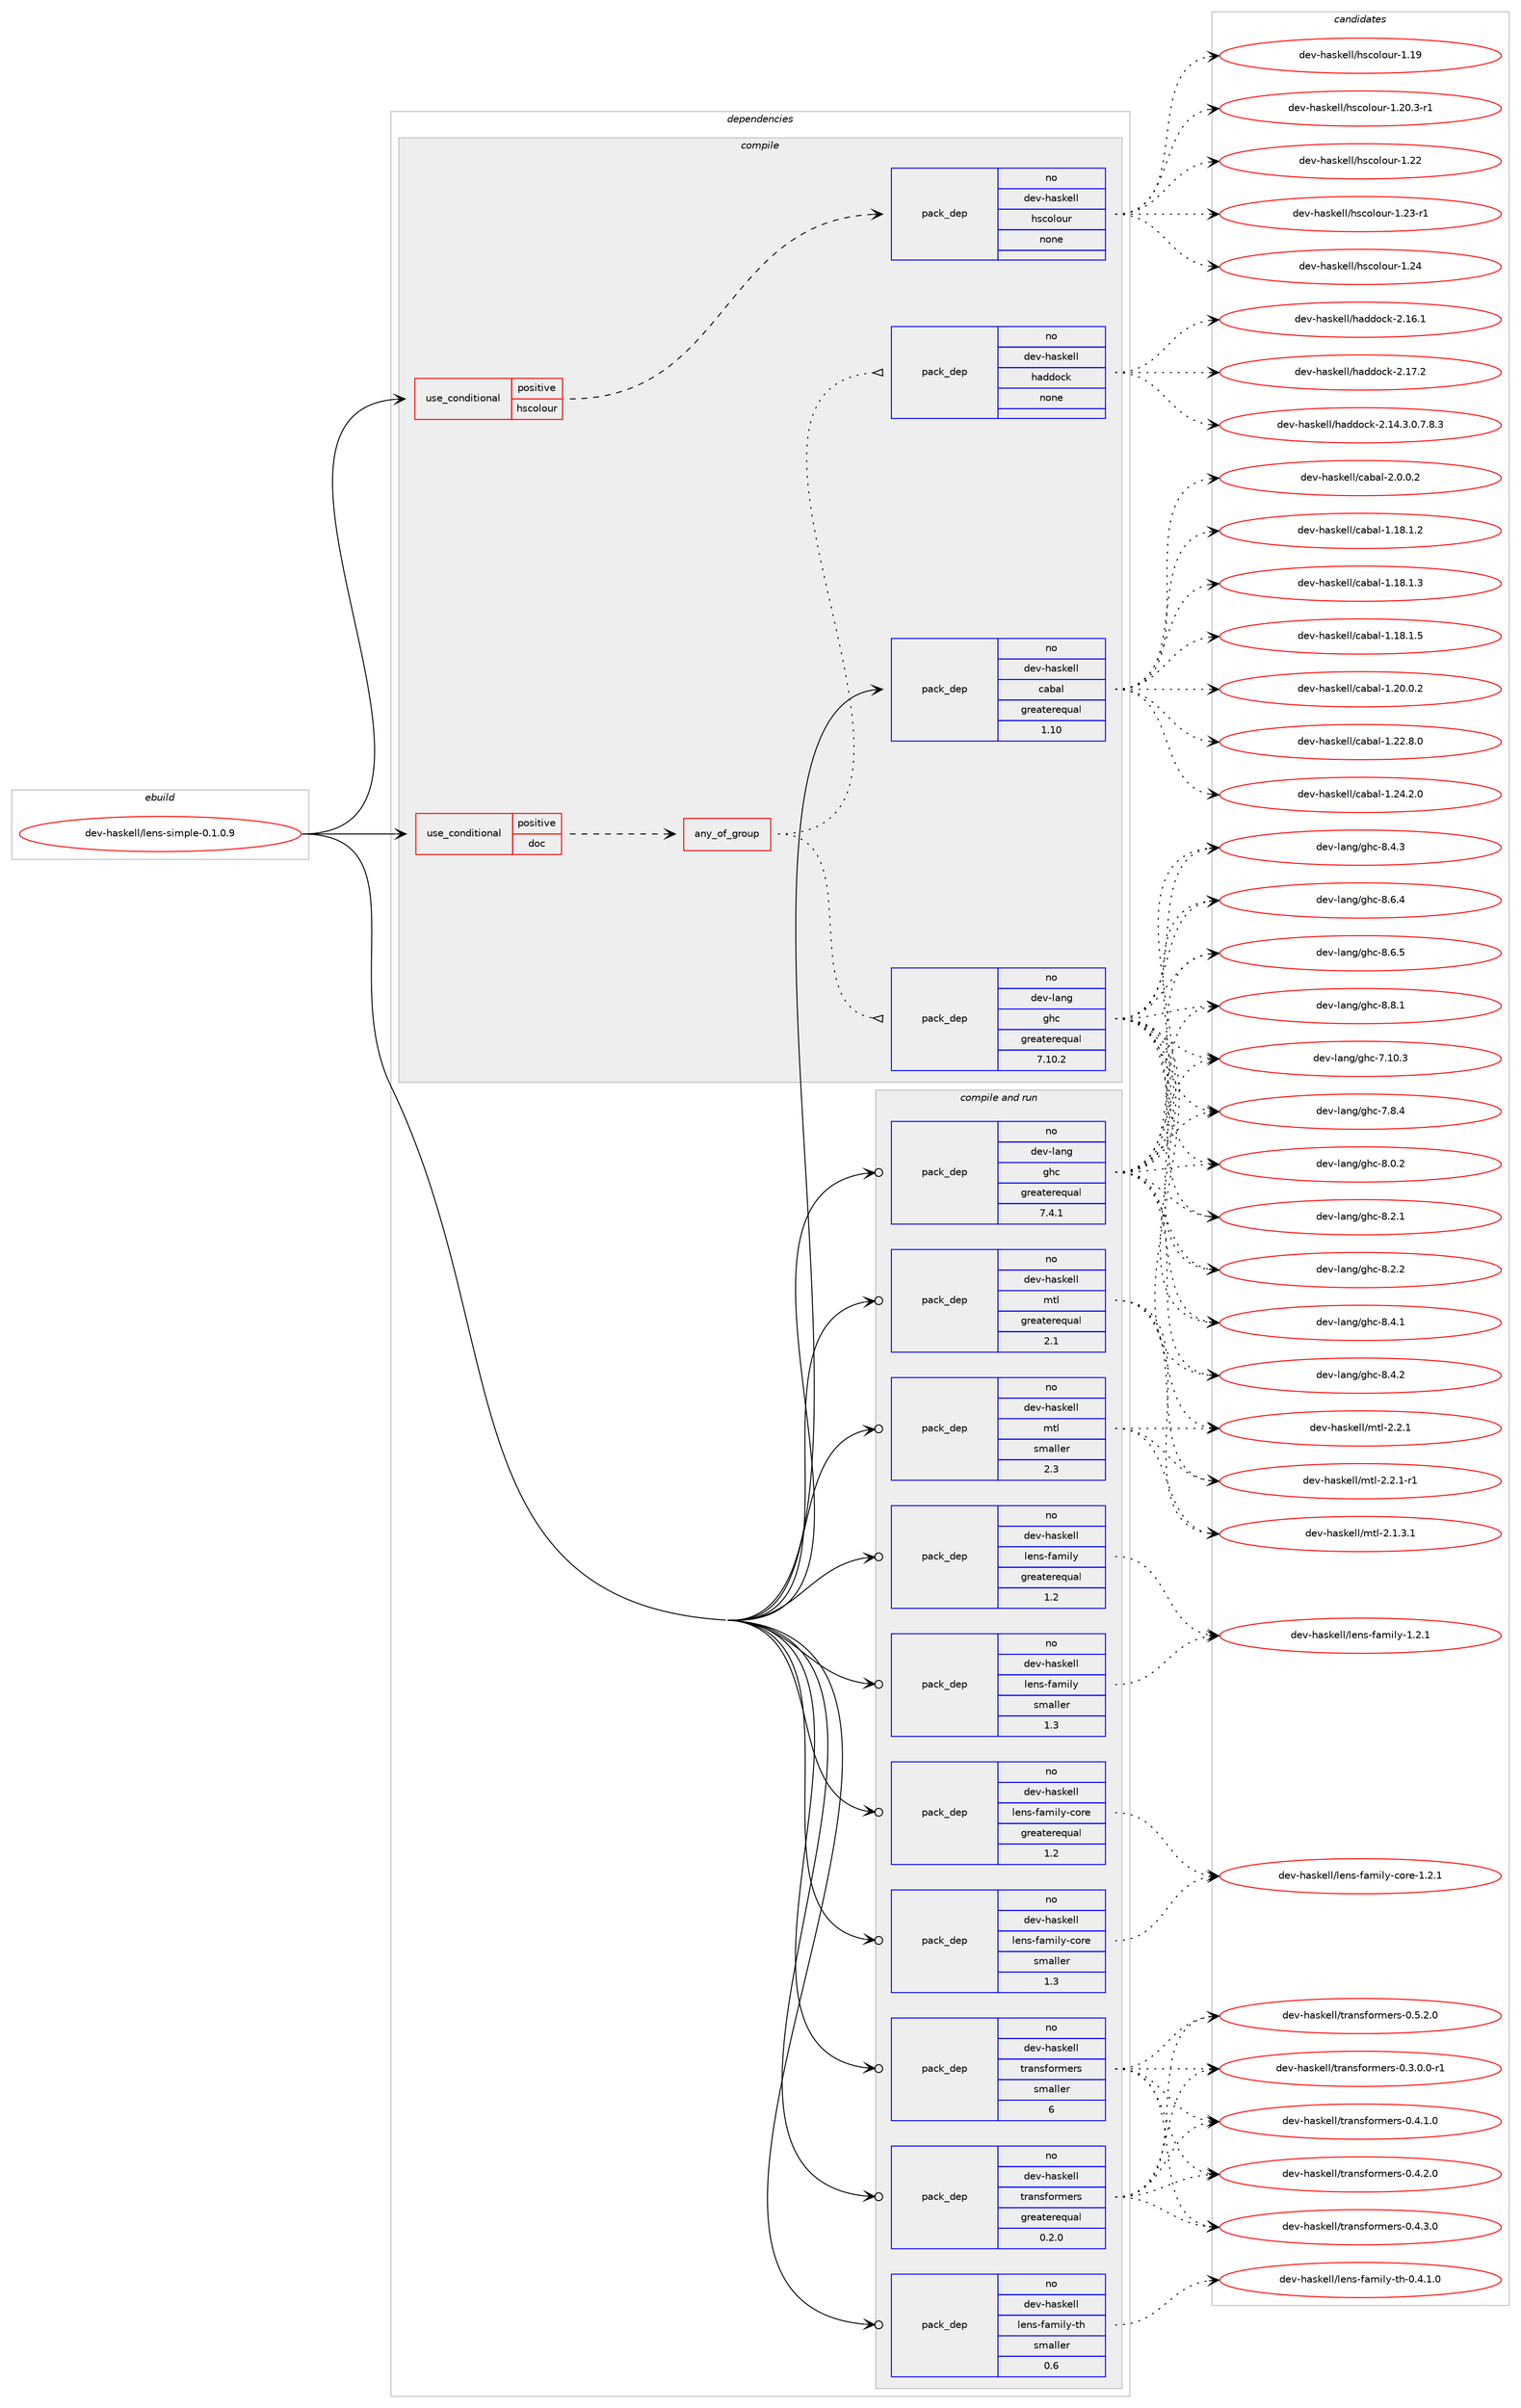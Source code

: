 digraph prolog {

# *************
# Graph options
# *************

newrank=true;
concentrate=true;
compound=true;
graph [rankdir=LR,fontname=Helvetica,fontsize=10,ranksep=1.5];#, ranksep=2.5, nodesep=0.2];
edge  [arrowhead=vee];
node  [fontname=Helvetica,fontsize=10];

# **********
# The ebuild
# **********

subgraph cluster_leftcol {
color=gray;
rank=same;
label=<<i>ebuild</i>>;
id [label="dev-haskell/lens-simple-0.1.0.9", color=red, width=4, href="../dev-haskell/lens-simple-0.1.0.9.svg"];
}

# ****************
# The dependencies
# ****************

subgraph cluster_midcol {
color=gray;
label=<<i>dependencies</i>>;
subgraph cluster_compile {
fillcolor="#eeeeee";
style=filled;
label=<<i>compile</i>>;
subgraph cond126631 {
dependency538248 [label=<<TABLE BORDER="0" CELLBORDER="1" CELLSPACING="0" CELLPADDING="4"><TR><TD ROWSPAN="3" CELLPADDING="10">use_conditional</TD></TR><TR><TD>positive</TD></TR><TR><TD>doc</TD></TR></TABLE>>, shape=none, color=red];
subgraph any10134 {
dependency538249 [label=<<TABLE BORDER="0" CELLBORDER="1" CELLSPACING="0" CELLPADDING="4"><TR><TD CELLPADDING="10">any_of_group</TD></TR></TABLE>>, shape=none, color=red];subgraph pack401126 {
dependency538250 [label=<<TABLE BORDER="0" CELLBORDER="1" CELLSPACING="0" CELLPADDING="4" WIDTH="220"><TR><TD ROWSPAN="6" CELLPADDING="30">pack_dep</TD></TR><TR><TD WIDTH="110">no</TD></TR><TR><TD>dev-haskell</TD></TR><TR><TD>haddock</TD></TR><TR><TD>none</TD></TR><TR><TD></TD></TR></TABLE>>, shape=none, color=blue];
}
dependency538249:e -> dependency538250:w [weight=20,style="dotted",arrowhead="oinv"];
subgraph pack401127 {
dependency538251 [label=<<TABLE BORDER="0" CELLBORDER="1" CELLSPACING="0" CELLPADDING="4" WIDTH="220"><TR><TD ROWSPAN="6" CELLPADDING="30">pack_dep</TD></TR><TR><TD WIDTH="110">no</TD></TR><TR><TD>dev-lang</TD></TR><TR><TD>ghc</TD></TR><TR><TD>greaterequal</TD></TR><TR><TD>7.10.2</TD></TR></TABLE>>, shape=none, color=blue];
}
dependency538249:e -> dependency538251:w [weight=20,style="dotted",arrowhead="oinv"];
}
dependency538248:e -> dependency538249:w [weight=20,style="dashed",arrowhead="vee"];
}
id:e -> dependency538248:w [weight=20,style="solid",arrowhead="vee"];
subgraph cond126632 {
dependency538252 [label=<<TABLE BORDER="0" CELLBORDER="1" CELLSPACING="0" CELLPADDING="4"><TR><TD ROWSPAN="3" CELLPADDING="10">use_conditional</TD></TR><TR><TD>positive</TD></TR><TR><TD>hscolour</TD></TR></TABLE>>, shape=none, color=red];
subgraph pack401128 {
dependency538253 [label=<<TABLE BORDER="0" CELLBORDER="1" CELLSPACING="0" CELLPADDING="4" WIDTH="220"><TR><TD ROWSPAN="6" CELLPADDING="30">pack_dep</TD></TR><TR><TD WIDTH="110">no</TD></TR><TR><TD>dev-haskell</TD></TR><TR><TD>hscolour</TD></TR><TR><TD>none</TD></TR><TR><TD></TD></TR></TABLE>>, shape=none, color=blue];
}
dependency538252:e -> dependency538253:w [weight=20,style="dashed",arrowhead="vee"];
}
id:e -> dependency538252:w [weight=20,style="solid",arrowhead="vee"];
subgraph pack401129 {
dependency538254 [label=<<TABLE BORDER="0" CELLBORDER="1" CELLSPACING="0" CELLPADDING="4" WIDTH="220"><TR><TD ROWSPAN="6" CELLPADDING="30">pack_dep</TD></TR><TR><TD WIDTH="110">no</TD></TR><TR><TD>dev-haskell</TD></TR><TR><TD>cabal</TD></TR><TR><TD>greaterequal</TD></TR><TR><TD>1.10</TD></TR></TABLE>>, shape=none, color=blue];
}
id:e -> dependency538254:w [weight=20,style="solid",arrowhead="vee"];
}
subgraph cluster_compileandrun {
fillcolor="#eeeeee";
style=filled;
label=<<i>compile and run</i>>;
subgraph pack401130 {
dependency538255 [label=<<TABLE BORDER="0" CELLBORDER="1" CELLSPACING="0" CELLPADDING="4" WIDTH="220"><TR><TD ROWSPAN="6" CELLPADDING="30">pack_dep</TD></TR><TR><TD WIDTH="110">no</TD></TR><TR><TD>dev-haskell</TD></TR><TR><TD>lens-family</TD></TR><TR><TD>greaterequal</TD></TR><TR><TD>1.2</TD></TR></TABLE>>, shape=none, color=blue];
}
id:e -> dependency538255:w [weight=20,style="solid",arrowhead="odotvee"];
subgraph pack401131 {
dependency538256 [label=<<TABLE BORDER="0" CELLBORDER="1" CELLSPACING="0" CELLPADDING="4" WIDTH="220"><TR><TD ROWSPAN="6" CELLPADDING="30">pack_dep</TD></TR><TR><TD WIDTH="110">no</TD></TR><TR><TD>dev-haskell</TD></TR><TR><TD>lens-family</TD></TR><TR><TD>smaller</TD></TR><TR><TD>1.3</TD></TR></TABLE>>, shape=none, color=blue];
}
id:e -> dependency538256:w [weight=20,style="solid",arrowhead="odotvee"];
subgraph pack401132 {
dependency538257 [label=<<TABLE BORDER="0" CELLBORDER="1" CELLSPACING="0" CELLPADDING="4" WIDTH="220"><TR><TD ROWSPAN="6" CELLPADDING="30">pack_dep</TD></TR><TR><TD WIDTH="110">no</TD></TR><TR><TD>dev-haskell</TD></TR><TR><TD>lens-family-core</TD></TR><TR><TD>greaterequal</TD></TR><TR><TD>1.2</TD></TR></TABLE>>, shape=none, color=blue];
}
id:e -> dependency538257:w [weight=20,style="solid",arrowhead="odotvee"];
subgraph pack401133 {
dependency538258 [label=<<TABLE BORDER="0" CELLBORDER="1" CELLSPACING="0" CELLPADDING="4" WIDTH="220"><TR><TD ROWSPAN="6" CELLPADDING="30">pack_dep</TD></TR><TR><TD WIDTH="110">no</TD></TR><TR><TD>dev-haskell</TD></TR><TR><TD>lens-family-core</TD></TR><TR><TD>smaller</TD></TR><TR><TD>1.3</TD></TR></TABLE>>, shape=none, color=blue];
}
id:e -> dependency538258:w [weight=20,style="solid",arrowhead="odotvee"];
subgraph pack401134 {
dependency538259 [label=<<TABLE BORDER="0" CELLBORDER="1" CELLSPACING="0" CELLPADDING="4" WIDTH="220"><TR><TD ROWSPAN="6" CELLPADDING="30">pack_dep</TD></TR><TR><TD WIDTH="110">no</TD></TR><TR><TD>dev-haskell</TD></TR><TR><TD>lens-family-th</TD></TR><TR><TD>smaller</TD></TR><TR><TD>0.6</TD></TR></TABLE>>, shape=none, color=blue];
}
id:e -> dependency538259:w [weight=20,style="solid",arrowhead="odotvee"];
subgraph pack401135 {
dependency538260 [label=<<TABLE BORDER="0" CELLBORDER="1" CELLSPACING="0" CELLPADDING="4" WIDTH="220"><TR><TD ROWSPAN="6" CELLPADDING="30">pack_dep</TD></TR><TR><TD WIDTH="110">no</TD></TR><TR><TD>dev-haskell</TD></TR><TR><TD>mtl</TD></TR><TR><TD>greaterequal</TD></TR><TR><TD>2.1</TD></TR></TABLE>>, shape=none, color=blue];
}
id:e -> dependency538260:w [weight=20,style="solid",arrowhead="odotvee"];
subgraph pack401136 {
dependency538261 [label=<<TABLE BORDER="0" CELLBORDER="1" CELLSPACING="0" CELLPADDING="4" WIDTH="220"><TR><TD ROWSPAN="6" CELLPADDING="30">pack_dep</TD></TR><TR><TD WIDTH="110">no</TD></TR><TR><TD>dev-haskell</TD></TR><TR><TD>mtl</TD></TR><TR><TD>smaller</TD></TR><TR><TD>2.3</TD></TR></TABLE>>, shape=none, color=blue];
}
id:e -> dependency538261:w [weight=20,style="solid",arrowhead="odotvee"];
subgraph pack401137 {
dependency538262 [label=<<TABLE BORDER="0" CELLBORDER="1" CELLSPACING="0" CELLPADDING="4" WIDTH="220"><TR><TD ROWSPAN="6" CELLPADDING="30">pack_dep</TD></TR><TR><TD WIDTH="110">no</TD></TR><TR><TD>dev-haskell</TD></TR><TR><TD>transformers</TD></TR><TR><TD>greaterequal</TD></TR><TR><TD>0.2.0</TD></TR></TABLE>>, shape=none, color=blue];
}
id:e -> dependency538262:w [weight=20,style="solid",arrowhead="odotvee"];
subgraph pack401138 {
dependency538263 [label=<<TABLE BORDER="0" CELLBORDER="1" CELLSPACING="0" CELLPADDING="4" WIDTH="220"><TR><TD ROWSPAN="6" CELLPADDING="30">pack_dep</TD></TR><TR><TD WIDTH="110">no</TD></TR><TR><TD>dev-haskell</TD></TR><TR><TD>transformers</TD></TR><TR><TD>smaller</TD></TR><TR><TD>6</TD></TR></TABLE>>, shape=none, color=blue];
}
id:e -> dependency538263:w [weight=20,style="solid",arrowhead="odotvee"];
subgraph pack401139 {
dependency538264 [label=<<TABLE BORDER="0" CELLBORDER="1" CELLSPACING="0" CELLPADDING="4" WIDTH="220"><TR><TD ROWSPAN="6" CELLPADDING="30">pack_dep</TD></TR><TR><TD WIDTH="110">no</TD></TR><TR><TD>dev-lang</TD></TR><TR><TD>ghc</TD></TR><TR><TD>greaterequal</TD></TR><TR><TD>7.4.1</TD></TR></TABLE>>, shape=none, color=blue];
}
id:e -> dependency538264:w [weight=20,style="solid",arrowhead="odotvee"];
}
subgraph cluster_run {
fillcolor="#eeeeee";
style=filled;
label=<<i>run</i>>;
}
}

# **************
# The candidates
# **************

subgraph cluster_choices {
rank=same;
color=gray;
label=<<i>candidates</i>>;

subgraph choice401126 {
color=black;
nodesep=1;
choice1001011184510497115107101108108471049710010011199107455046495246514648465546564651 [label="dev-haskell/haddock-2.14.3.0.7.8.3", color=red, width=4,href="../dev-haskell/haddock-2.14.3.0.7.8.3.svg"];
choice100101118451049711510710110810847104971001001119910745504649544649 [label="dev-haskell/haddock-2.16.1", color=red, width=4,href="../dev-haskell/haddock-2.16.1.svg"];
choice100101118451049711510710110810847104971001001119910745504649554650 [label="dev-haskell/haddock-2.17.2", color=red, width=4,href="../dev-haskell/haddock-2.17.2.svg"];
dependency538250:e -> choice1001011184510497115107101108108471049710010011199107455046495246514648465546564651:w [style=dotted,weight="100"];
dependency538250:e -> choice100101118451049711510710110810847104971001001119910745504649544649:w [style=dotted,weight="100"];
dependency538250:e -> choice100101118451049711510710110810847104971001001119910745504649554650:w [style=dotted,weight="100"];
}
subgraph choice401127 {
color=black;
nodesep=1;
choice1001011184510897110103471031049945554649484651 [label="dev-lang/ghc-7.10.3", color=red, width=4,href="../dev-lang/ghc-7.10.3.svg"];
choice10010111845108971101034710310499455546564652 [label="dev-lang/ghc-7.8.4", color=red, width=4,href="../dev-lang/ghc-7.8.4.svg"];
choice10010111845108971101034710310499455646484650 [label="dev-lang/ghc-8.0.2", color=red, width=4,href="../dev-lang/ghc-8.0.2.svg"];
choice10010111845108971101034710310499455646504649 [label="dev-lang/ghc-8.2.1", color=red, width=4,href="../dev-lang/ghc-8.2.1.svg"];
choice10010111845108971101034710310499455646504650 [label="dev-lang/ghc-8.2.2", color=red, width=4,href="../dev-lang/ghc-8.2.2.svg"];
choice10010111845108971101034710310499455646524649 [label="dev-lang/ghc-8.4.1", color=red, width=4,href="../dev-lang/ghc-8.4.1.svg"];
choice10010111845108971101034710310499455646524650 [label="dev-lang/ghc-8.4.2", color=red, width=4,href="../dev-lang/ghc-8.4.2.svg"];
choice10010111845108971101034710310499455646524651 [label="dev-lang/ghc-8.4.3", color=red, width=4,href="../dev-lang/ghc-8.4.3.svg"];
choice10010111845108971101034710310499455646544652 [label="dev-lang/ghc-8.6.4", color=red, width=4,href="../dev-lang/ghc-8.6.4.svg"];
choice10010111845108971101034710310499455646544653 [label="dev-lang/ghc-8.6.5", color=red, width=4,href="../dev-lang/ghc-8.6.5.svg"];
choice10010111845108971101034710310499455646564649 [label="dev-lang/ghc-8.8.1", color=red, width=4,href="../dev-lang/ghc-8.8.1.svg"];
dependency538251:e -> choice1001011184510897110103471031049945554649484651:w [style=dotted,weight="100"];
dependency538251:e -> choice10010111845108971101034710310499455546564652:w [style=dotted,weight="100"];
dependency538251:e -> choice10010111845108971101034710310499455646484650:w [style=dotted,weight="100"];
dependency538251:e -> choice10010111845108971101034710310499455646504649:w [style=dotted,weight="100"];
dependency538251:e -> choice10010111845108971101034710310499455646504650:w [style=dotted,weight="100"];
dependency538251:e -> choice10010111845108971101034710310499455646524649:w [style=dotted,weight="100"];
dependency538251:e -> choice10010111845108971101034710310499455646524650:w [style=dotted,weight="100"];
dependency538251:e -> choice10010111845108971101034710310499455646524651:w [style=dotted,weight="100"];
dependency538251:e -> choice10010111845108971101034710310499455646544652:w [style=dotted,weight="100"];
dependency538251:e -> choice10010111845108971101034710310499455646544653:w [style=dotted,weight="100"];
dependency538251:e -> choice10010111845108971101034710310499455646564649:w [style=dotted,weight="100"];
}
subgraph choice401128 {
color=black;
nodesep=1;
choice100101118451049711510710110810847104115991111081111171144549464957 [label="dev-haskell/hscolour-1.19", color=red, width=4,href="../dev-haskell/hscolour-1.19.svg"];
choice10010111845104971151071011081084710411599111108111117114454946504846514511449 [label="dev-haskell/hscolour-1.20.3-r1", color=red, width=4,href="../dev-haskell/hscolour-1.20.3-r1.svg"];
choice100101118451049711510710110810847104115991111081111171144549465050 [label="dev-haskell/hscolour-1.22", color=red, width=4,href="../dev-haskell/hscolour-1.22.svg"];
choice1001011184510497115107101108108471041159911110811111711445494650514511449 [label="dev-haskell/hscolour-1.23-r1", color=red, width=4,href="../dev-haskell/hscolour-1.23-r1.svg"];
choice100101118451049711510710110810847104115991111081111171144549465052 [label="dev-haskell/hscolour-1.24", color=red, width=4,href="../dev-haskell/hscolour-1.24.svg"];
dependency538253:e -> choice100101118451049711510710110810847104115991111081111171144549464957:w [style=dotted,weight="100"];
dependency538253:e -> choice10010111845104971151071011081084710411599111108111117114454946504846514511449:w [style=dotted,weight="100"];
dependency538253:e -> choice100101118451049711510710110810847104115991111081111171144549465050:w [style=dotted,weight="100"];
dependency538253:e -> choice1001011184510497115107101108108471041159911110811111711445494650514511449:w [style=dotted,weight="100"];
dependency538253:e -> choice100101118451049711510710110810847104115991111081111171144549465052:w [style=dotted,weight="100"];
}
subgraph choice401129 {
color=black;
nodesep=1;
choice10010111845104971151071011081084799979897108454946495646494650 [label="dev-haskell/cabal-1.18.1.2", color=red, width=4,href="../dev-haskell/cabal-1.18.1.2.svg"];
choice10010111845104971151071011081084799979897108454946495646494651 [label="dev-haskell/cabal-1.18.1.3", color=red, width=4,href="../dev-haskell/cabal-1.18.1.3.svg"];
choice10010111845104971151071011081084799979897108454946495646494653 [label="dev-haskell/cabal-1.18.1.5", color=red, width=4,href="../dev-haskell/cabal-1.18.1.5.svg"];
choice10010111845104971151071011081084799979897108454946504846484650 [label="dev-haskell/cabal-1.20.0.2", color=red, width=4,href="../dev-haskell/cabal-1.20.0.2.svg"];
choice10010111845104971151071011081084799979897108454946505046564648 [label="dev-haskell/cabal-1.22.8.0", color=red, width=4,href="../dev-haskell/cabal-1.22.8.0.svg"];
choice10010111845104971151071011081084799979897108454946505246504648 [label="dev-haskell/cabal-1.24.2.0", color=red, width=4,href="../dev-haskell/cabal-1.24.2.0.svg"];
choice100101118451049711510710110810847999798971084550464846484650 [label="dev-haskell/cabal-2.0.0.2", color=red, width=4,href="../dev-haskell/cabal-2.0.0.2.svg"];
dependency538254:e -> choice10010111845104971151071011081084799979897108454946495646494650:w [style=dotted,weight="100"];
dependency538254:e -> choice10010111845104971151071011081084799979897108454946495646494651:w [style=dotted,weight="100"];
dependency538254:e -> choice10010111845104971151071011081084799979897108454946495646494653:w [style=dotted,weight="100"];
dependency538254:e -> choice10010111845104971151071011081084799979897108454946504846484650:w [style=dotted,weight="100"];
dependency538254:e -> choice10010111845104971151071011081084799979897108454946505046564648:w [style=dotted,weight="100"];
dependency538254:e -> choice10010111845104971151071011081084799979897108454946505246504648:w [style=dotted,weight="100"];
dependency538254:e -> choice100101118451049711510710110810847999798971084550464846484650:w [style=dotted,weight="100"];
}
subgraph choice401130 {
color=black;
nodesep=1;
choice1001011184510497115107101108108471081011101154510297109105108121454946504649 [label="dev-haskell/lens-family-1.2.1", color=red, width=4,href="../dev-haskell/lens-family-1.2.1.svg"];
dependency538255:e -> choice1001011184510497115107101108108471081011101154510297109105108121454946504649:w [style=dotted,weight="100"];
}
subgraph choice401131 {
color=black;
nodesep=1;
choice1001011184510497115107101108108471081011101154510297109105108121454946504649 [label="dev-haskell/lens-family-1.2.1", color=red, width=4,href="../dev-haskell/lens-family-1.2.1.svg"];
dependency538256:e -> choice1001011184510497115107101108108471081011101154510297109105108121454946504649:w [style=dotted,weight="100"];
}
subgraph choice401132 {
color=black;
nodesep=1;
choice10010111845104971151071011081084710810111011545102971091051081214599111114101454946504649 [label="dev-haskell/lens-family-core-1.2.1", color=red, width=4,href="../dev-haskell/lens-family-core-1.2.1.svg"];
dependency538257:e -> choice10010111845104971151071011081084710810111011545102971091051081214599111114101454946504649:w [style=dotted,weight="100"];
}
subgraph choice401133 {
color=black;
nodesep=1;
choice10010111845104971151071011081084710810111011545102971091051081214599111114101454946504649 [label="dev-haskell/lens-family-core-1.2.1", color=red, width=4,href="../dev-haskell/lens-family-core-1.2.1.svg"];
dependency538258:e -> choice10010111845104971151071011081084710810111011545102971091051081214599111114101454946504649:w [style=dotted,weight="100"];
}
subgraph choice401134 {
color=black;
nodesep=1;
choice1001011184510497115107101108108471081011101154510297109105108121451161044548465246494648 [label="dev-haskell/lens-family-th-0.4.1.0", color=red, width=4,href="../dev-haskell/lens-family-th-0.4.1.0.svg"];
dependency538259:e -> choice1001011184510497115107101108108471081011101154510297109105108121451161044548465246494648:w [style=dotted,weight="100"];
}
subgraph choice401135 {
color=black;
nodesep=1;
choice1001011184510497115107101108108471091161084550464946514649 [label="dev-haskell/mtl-2.1.3.1", color=red, width=4,href="../dev-haskell/mtl-2.1.3.1.svg"];
choice100101118451049711510710110810847109116108455046504649 [label="dev-haskell/mtl-2.2.1", color=red, width=4,href="../dev-haskell/mtl-2.2.1.svg"];
choice1001011184510497115107101108108471091161084550465046494511449 [label="dev-haskell/mtl-2.2.1-r1", color=red, width=4,href="../dev-haskell/mtl-2.2.1-r1.svg"];
dependency538260:e -> choice1001011184510497115107101108108471091161084550464946514649:w [style=dotted,weight="100"];
dependency538260:e -> choice100101118451049711510710110810847109116108455046504649:w [style=dotted,weight="100"];
dependency538260:e -> choice1001011184510497115107101108108471091161084550465046494511449:w [style=dotted,weight="100"];
}
subgraph choice401136 {
color=black;
nodesep=1;
choice1001011184510497115107101108108471091161084550464946514649 [label="dev-haskell/mtl-2.1.3.1", color=red, width=4,href="../dev-haskell/mtl-2.1.3.1.svg"];
choice100101118451049711510710110810847109116108455046504649 [label="dev-haskell/mtl-2.2.1", color=red, width=4,href="../dev-haskell/mtl-2.2.1.svg"];
choice1001011184510497115107101108108471091161084550465046494511449 [label="dev-haskell/mtl-2.2.1-r1", color=red, width=4,href="../dev-haskell/mtl-2.2.1-r1.svg"];
dependency538261:e -> choice1001011184510497115107101108108471091161084550464946514649:w [style=dotted,weight="100"];
dependency538261:e -> choice100101118451049711510710110810847109116108455046504649:w [style=dotted,weight="100"];
dependency538261:e -> choice1001011184510497115107101108108471091161084550465046494511449:w [style=dotted,weight="100"];
}
subgraph choice401137 {
color=black;
nodesep=1;
choice1001011184510497115107101108108471161149711011510211111410910111411545484651464846484511449 [label="dev-haskell/transformers-0.3.0.0-r1", color=red, width=4,href="../dev-haskell/transformers-0.3.0.0-r1.svg"];
choice100101118451049711510710110810847116114971101151021111141091011141154548465246494648 [label="dev-haskell/transformers-0.4.1.0", color=red, width=4,href="../dev-haskell/transformers-0.4.1.0.svg"];
choice100101118451049711510710110810847116114971101151021111141091011141154548465246504648 [label="dev-haskell/transformers-0.4.2.0", color=red, width=4,href="../dev-haskell/transformers-0.4.2.0.svg"];
choice100101118451049711510710110810847116114971101151021111141091011141154548465246514648 [label="dev-haskell/transformers-0.4.3.0", color=red, width=4,href="../dev-haskell/transformers-0.4.3.0.svg"];
choice100101118451049711510710110810847116114971101151021111141091011141154548465346504648 [label="dev-haskell/transformers-0.5.2.0", color=red, width=4,href="../dev-haskell/transformers-0.5.2.0.svg"];
dependency538262:e -> choice1001011184510497115107101108108471161149711011510211111410910111411545484651464846484511449:w [style=dotted,weight="100"];
dependency538262:e -> choice100101118451049711510710110810847116114971101151021111141091011141154548465246494648:w [style=dotted,weight="100"];
dependency538262:e -> choice100101118451049711510710110810847116114971101151021111141091011141154548465246504648:w [style=dotted,weight="100"];
dependency538262:e -> choice100101118451049711510710110810847116114971101151021111141091011141154548465246514648:w [style=dotted,weight="100"];
dependency538262:e -> choice100101118451049711510710110810847116114971101151021111141091011141154548465346504648:w [style=dotted,weight="100"];
}
subgraph choice401138 {
color=black;
nodesep=1;
choice1001011184510497115107101108108471161149711011510211111410910111411545484651464846484511449 [label="dev-haskell/transformers-0.3.0.0-r1", color=red, width=4,href="../dev-haskell/transformers-0.3.0.0-r1.svg"];
choice100101118451049711510710110810847116114971101151021111141091011141154548465246494648 [label="dev-haskell/transformers-0.4.1.0", color=red, width=4,href="../dev-haskell/transformers-0.4.1.0.svg"];
choice100101118451049711510710110810847116114971101151021111141091011141154548465246504648 [label="dev-haskell/transformers-0.4.2.0", color=red, width=4,href="../dev-haskell/transformers-0.4.2.0.svg"];
choice100101118451049711510710110810847116114971101151021111141091011141154548465246514648 [label="dev-haskell/transformers-0.4.3.0", color=red, width=4,href="../dev-haskell/transformers-0.4.3.0.svg"];
choice100101118451049711510710110810847116114971101151021111141091011141154548465346504648 [label="dev-haskell/transformers-0.5.2.0", color=red, width=4,href="../dev-haskell/transformers-0.5.2.0.svg"];
dependency538263:e -> choice1001011184510497115107101108108471161149711011510211111410910111411545484651464846484511449:w [style=dotted,weight="100"];
dependency538263:e -> choice100101118451049711510710110810847116114971101151021111141091011141154548465246494648:w [style=dotted,weight="100"];
dependency538263:e -> choice100101118451049711510710110810847116114971101151021111141091011141154548465246504648:w [style=dotted,weight="100"];
dependency538263:e -> choice100101118451049711510710110810847116114971101151021111141091011141154548465246514648:w [style=dotted,weight="100"];
dependency538263:e -> choice100101118451049711510710110810847116114971101151021111141091011141154548465346504648:w [style=dotted,weight="100"];
}
subgraph choice401139 {
color=black;
nodesep=1;
choice1001011184510897110103471031049945554649484651 [label="dev-lang/ghc-7.10.3", color=red, width=4,href="../dev-lang/ghc-7.10.3.svg"];
choice10010111845108971101034710310499455546564652 [label="dev-lang/ghc-7.8.4", color=red, width=4,href="../dev-lang/ghc-7.8.4.svg"];
choice10010111845108971101034710310499455646484650 [label="dev-lang/ghc-8.0.2", color=red, width=4,href="../dev-lang/ghc-8.0.2.svg"];
choice10010111845108971101034710310499455646504649 [label="dev-lang/ghc-8.2.1", color=red, width=4,href="../dev-lang/ghc-8.2.1.svg"];
choice10010111845108971101034710310499455646504650 [label="dev-lang/ghc-8.2.2", color=red, width=4,href="../dev-lang/ghc-8.2.2.svg"];
choice10010111845108971101034710310499455646524649 [label="dev-lang/ghc-8.4.1", color=red, width=4,href="../dev-lang/ghc-8.4.1.svg"];
choice10010111845108971101034710310499455646524650 [label="dev-lang/ghc-8.4.2", color=red, width=4,href="../dev-lang/ghc-8.4.2.svg"];
choice10010111845108971101034710310499455646524651 [label="dev-lang/ghc-8.4.3", color=red, width=4,href="../dev-lang/ghc-8.4.3.svg"];
choice10010111845108971101034710310499455646544652 [label="dev-lang/ghc-8.6.4", color=red, width=4,href="../dev-lang/ghc-8.6.4.svg"];
choice10010111845108971101034710310499455646544653 [label="dev-lang/ghc-8.6.5", color=red, width=4,href="../dev-lang/ghc-8.6.5.svg"];
choice10010111845108971101034710310499455646564649 [label="dev-lang/ghc-8.8.1", color=red, width=4,href="../dev-lang/ghc-8.8.1.svg"];
dependency538264:e -> choice1001011184510897110103471031049945554649484651:w [style=dotted,weight="100"];
dependency538264:e -> choice10010111845108971101034710310499455546564652:w [style=dotted,weight="100"];
dependency538264:e -> choice10010111845108971101034710310499455646484650:w [style=dotted,weight="100"];
dependency538264:e -> choice10010111845108971101034710310499455646504649:w [style=dotted,weight="100"];
dependency538264:e -> choice10010111845108971101034710310499455646504650:w [style=dotted,weight="100"];
dependency538264:e -> choice10010111845108971101034710310499455646524649:w [style=dotted,weight="100"];
dependency538264:e -> choice10010111845108971101034710310499455646524650:w [style=dotted,weight="100"];
dependency538264:e -> choice10010111845108971101034710310499455646524651:w [style=dotted,weight="100"];
dependency538264:e -> choice10010111845108971101034710310499455646544652:w [style=dotted,weight="100"];
dependency538264:e -> choice10010111845108971101034710310499455646544653:w [style=dotted,weight="100"];
dependency538264:e -> choice10010111845108971101034710310499455646564649:w [style=dotted,weight="100"];
}
}

}

